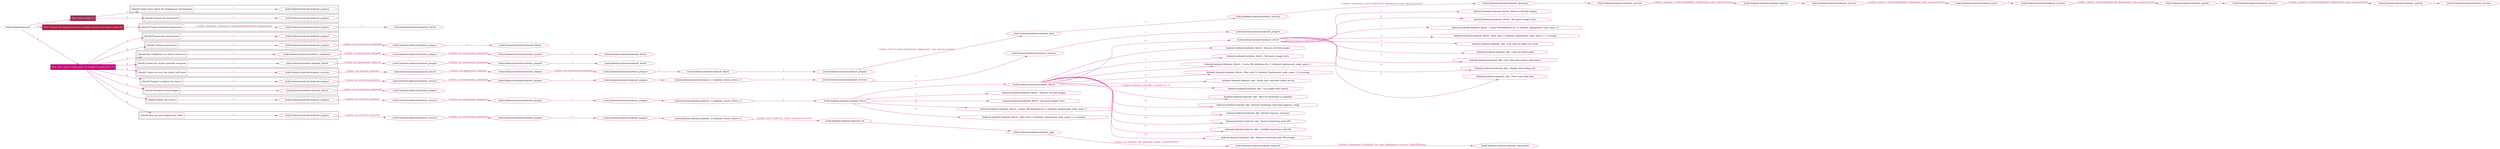 digraph {
	graph [concentrate=true ordering=in rankdir=LR ratio=fill]
	edge [esep=5 sep=10]
	"kubeinit/playbook.yml" [id=root_node style=dotted]
	play_8fe37962 [label="Play: Initial setup (1)" color="#983452" fontcolor="#ffffff" id=play_8fe37962 shape=box style=filled tooltip=localhost]
	"kubeinit/playbook.yml" -> play_8fe37962 [label="1 " color="#983452" fontcolor="#983452" id=edge_8889a187 labeltooltip="1 " tooltip="1 "]
	subgraph "kubeinit.kubeinit.kubeinit_prepare" {
		role_645d0e0a [label="[role] kubeinit.kubeinit.kubeinit_prepare" color="#983452" id=role_645d0e0a tooltip="kubeinit.kubeinit.kubeinit_prepare"]
	}
	subgraph "kubeinit.kubeinit.kubeinit_prepare" {
		role_b4c5c03f [label="[role] kubeinit.kubeinit.kubeinit_prepare" color="#983452" id=role_b4c5c03f tooltip="kubeinit.kubeinit.kubeinit_prepare"]
	}
	subgraph "Play: Initial setup (1)" {
		play_8fe37962 -> block_e9144514 [label=1 color="#983452" fontcolor="#983452" id=edge_ac24c28c labeltooltip=1 tooltip=1]
		subgraph cluster_block_e9144514 {
			block_e9144514 [label="[block] Gather facts about the deployment environment" color="#983452" id=block_e9144514 labeltooltip="Gather facts about the deployment environment" shape=box tooltip="Gather facts about the deployment environment"]
			block_e9144514 -> role_645d0e0a [label="1 " color="#983452" fontcolor="#983452" id=edge_495b3d41 labeltooltip="1 " tooltip="1 "]
		}
		play_8fe37962 -> block_c3261128 [label=2 color="#983452" fontcolor="#983452" id=edge_4a4759dc labeltooltip=2 tooltip=2]
		subgraph cluster_block_c3261128 {
			block_c3261128 [label="[block] Prepare the hypervisors" color="#983452" id=block_c3261128 labeltooltip="Prepare the hypervisors" shape=box tooltip="Prepare the hypervisors"]
			block_c3261128 -> role_b4c5c03f [label="1 " color="#983452" fontcolor="#983452" id=edge_b370db65 labeltooltip="1 " tooltip="1 "]
		}
	}
	play_c5da8ecf [label="Play: Prepare all hypervisor hosts to deploy service and cluster nodes (0)" color="#af1d3d" fontcolor="#ffffff" id=play_c5da8ecf shape=box style=filled tooltip="Play: Prepare all hypervisor hosts to deploy service and cluster nodes (0)"]
	"kubeinit/playbook.yml" -> play_c5da8ecf [label="2 " color="#af1d3d" fontcolor="#af1d3d" id=edge_e3bd2ed1 labeltooltip="2 " tooltip="2 "]
	subgraph "kubeinit.kubeinit.kubeinit_libvirt" {
		role_811bb60c [label="[role] kubeinit.kubeinit.kubeinit_libvirt" color="#af1d3d" id=role_811bb60c tooltip="kubeinit.kubeinit.kubeinit_libvirt"]
	}
	subgraph "kubeinit.kubeinit.kubeinit_prepare" {
		role_431ab6d4 [label="[role] kubeinit.kubeinit.kubeinit_prepare" color="#af1d3d" id=role_431ab6d4 tooltip="kubeinit.kubeinit.kubeinit_prepare"]
		role_431ab6d4 -> role_811bb60c [label="1 " color="#af1d3d" fontcolor="#af1d3d" id=edge_4904f575 labeltooltip="1 " tooltip="1 "]
	}
	subgraph "Play: Prepare all hypervisor hosts to deploy service and cluster nodes (0)" {
		play_c5da8ecf -> block_6dd3f9ba [label=1 color="#af1d3d" fontcolor="#af1d3d" id=edge_37a8ddc1 labeltooltip=1 tooltip=1]
		subgraph cluster_block_6dd3f9ba {
			block_6dd3f9ba [label="[block] Prepare individual hypervisors" color="#af1d3d" id=block_6dd3f9ba labeltooltip="Prepare individual hypervisors" shape=box tooltip="Prepare individual hypervisors"]
			block_6dd3f9ba -> role_431ab6d4 [label="1 [when: inventory_hostname in hostvars['kubeinit-facts'].hypervisors]" color="#af1d3d" fontcolor="#af1d3d" id=edge_92c00041 labeltooltip="1 [when: inventory_hostname in hostvars['kubeinit-facts'].hypervisors]" tooltip="1 [when: inventory_hostname in hostvars['kubeinit-facts'].hypervisors]"]
		}
	}
	play_8d6021d6 [label="Play: Run cluster deployment on prepared hypervisors (1)" color="#c60677" fontcolor="#ffffff" id=play_8d6021d6 shape=box style=filled tooltip=localhost]
	"kubeinit/playbook.yml" -> play_8d6021d6 [label="3 " color="#c60677" fontcolor="#c60677" id=edge_26539a28 labeltooltip="3 " tooltip="3 "]
	subgraph "kubeinit.kubeinit.kubeinit_prepare" {
		role_370dcdb7 [label="[role] kubeinit.kubeinit.kubeinit_prepare" color="#c60677" id=role_370dcdb7 tooltip="kubeinit.kubeinit.kubeinit_prepare"]
	}
	subgraph "kubeinit.kubeinit.kubeinit_libvirt" {
		role_8154302b [label="[role] kubeinit.kubeinit.kubeinit_libvirt" color="#c60677" id=role_8154302b tooltip="kubeinit.kubeinit.kubeinit_libvirt"]
	}
	subgraph "kubeinit.kubeinit.kubeinit_prepare" {
		role_ab02b5b7 [label="[role] kubeinit.kubeinit.kubeinit_prepare" color="#c60677" id=role_ab02b5b7 tooltip="kubeinit.kubeinit.kubeinit_prepare"]
		role_ab02b5b7 -> role_8154302b [label="1 " color="#c60677" fontcolor="#c60677" id=edge_a5450124 labeltooltip="1 " tooltip="1 "]
	}
	subgraph "kubeinit.kubeinit.kubeinit_prepare" {
		role_70a2a74d [label="[role] kubeinit.kubeinit.kubeinit_prepare" color="#c60677" id=role_70a2a74d tooltip="kubeinit.kubeinit.kubeinit_prepare"]
		role_70a2a74d -> role_ab02b5b7 [label="1 [when: not environment_prepared]" color="#c60677" fontcolor="#c60677" id=edge_000cd8b0 labeltooltip="1 [when: not environment_prepared]" tooltip="1 [when: not environment_prepared]"]
	}
	subgraph "kubeinit.kubeinit.kubeinit_libvirt" {
		role_33d7c5f3 [label="[role] kubeinit.kubeinit.kubeinit_libvirt" color="#c60677" id=role_33d7c5f3 tooltip="kubeinit.kubeinit.kubeinit_libvirt"]
	}
	subgraph "kubeinit.kubeinit.kubeinit_prepare" {
		role_e63dee13 [label="[role] kubeinit.kubeinit.kubeinit_prepare" color="#c60677" id=role_e63dee13 tooltip="kubeinit.kubeinit.kubeinit_prepare"]
		role_e63dee13 -> role_33d7c5f3 [label="1 " color="#c60677" fontcolor="#c60677" id=edge_0f13ef0c labeltooltip="1 " tooltip="1 "]
	}
	subgraph "kubeinit.kubeinit.kubeinit_prepare" {
		role_ef079ee2 [label="[role] kubeinit.kubeinit.kubeinit_prepare" color="#c60677" id=role_ef079ee2 tooltip="kubeinit.kubeinit.kubeinit_prepare"]
		role_ef079ee2 -> role_e63dee13 [label="1 [when: not environment_prepared]" color="#c60677" fontcolor="#c60677" id=edge_f6b87cd8 labeltooltip="1 [when: not environment_prepared]" tooltip="1 [when: not environment_prepared]"]
	}
	subgraph "kubeinit.kubeinit.kubeinit_validations" {
		role_3499cbbd [label="[role] kubeinit.kubeinit.kubeinit_validations" color="#c60677" id=role_3499cbbd tooltip="kubeinit.kubeinit.kubeinit_validations"]
		role_3499cbbd -> role_ef079ee2 [label="1 [when: not hypervisors_cleaned]" color="#c60677" fontcolor="#c60677" id=edge_7587f636 labeltooltip="1 [when: not hypervisors_cleaned]" tooltip="1 [when: not hypervisors_cleaned]"]
	}
	subgraph "kubeinit.kubeinit.kubeinit_libvirt" {
		role_fb29de00 [label="[role] kubeinit.kubeinit.kubeinit_libvirt" color="#c60677" id=role_fb29de00 tooltip="kubeinit.kubeinit.kubeinit_libvirt"]
	}
	subgraph "kubeinit.kubeinit.kubeinit_prepare" {
		role_263d7f14 [label="[role] kubeinit.kubeinit.kubeinit_prepare" color="#c60677" id=role_263d7f14 tooltip="kubeinit.kubeinit.kubeinit_prepare"]
		role_263d7f14 -> role_fb29de00 [label="1 " color="#c60677" fontcolor="#c60677" id=edge_93ad8b96 labeltooltip="1 " tooltip="1 "]
	}
	subgraph "kubeinit.kubeinit.kubeinit_prepare" {
		role_313e7086 [label="[role] kubeinit.kubeinit.kubeinit_prepare" color="#c60677" id=role_313e7086 tooltip="kubeinit.kubeinit.kubeinit_prepare"]
		role_313e7086 -> role_263d7f14 [label="1 [when: not environment_prepared]" color="#c60677" fontcolor="#c60677" id=edge_7e6e8570 labeltooltip="1 [when: not environment_prepared]" tooltip="1 [when: not environment_prepared]"]
	}
	subgraph "kubeinit.kubeinit.kubeinit_libvirt" {
		role_f1a11785 [label="[role] kubeinit.kubeinit.kubeinit_libvirt" color="#c60677" id=role_f1a11785 tooltip="kubeinit.kubeinit.kubeinit_libvirt"]
		role_f1a11785 -> role_313e7086 [label="1 [when: not hypervisors_cleaned]" color="#c60677" fontcolor="#c60677" id=edge_c1213614 labeltooltip="1 [when: not hypervisors_cleaned]" tooltip="1 [when: not hypervisors_cleaned]"]
	}
	subgraph "kubeinit.kubeinit.kubeinit_services" {
		role_bd44af3b [label="[role] kubeinit.kubeinit.kubeinit_services" color="#c60677" id=role_bd44af3b tooltip="kubeinit.kubeinit.kubeinit_services"]
	}
	subgraph "kubeinit.kubeinit.kubeinit_registry" {
		role_a848cd2c [label="[role] kubeinit.kubeinit.kubeinit_registry" color="#c60677" id=role_a848cd2c tooltip="kubeinit.kubeinit.kubeinit_registry"]
		role_a848cd2c -> role_bd44af3b [label="1 " color="#c60677" fontcolor="#c60677" id=edge_8efab00f labeltooltip="1 " tooltip="1 "]
	}
	subgraph "kubeinit.kubeinit.kubeinit_services" {
		role_b7a4ea7c [label="[role] kubeinit.kubeinit.kubeinit_services" color="#c60677" id=role_b7a4ea7c tooltip="kubeinit.kubeinit.kubeinit_services"]
		role_b7a4ea7c -> role_a848cd2c [label="1 [when: 'registry' in hostvars[kubeinit_deployment_node_name].services]" color="#c60677" fontcolor="#c60677" id=edge_7045ae54 labeltooltip="1 [when: 'registry' in hostvars[kubeinit_deployment_node_name].services]" tooltip="1 [when: 'registry' in hostvars[kubeinit_deployment_node_name].services]"]
	}
	subgraph "kubeinit.kubeinit.kubeinit_apache" {
		role_1cf47e1e [label="[role] kubeinit.kubeinit.kubeinit_apache" color="#c60677" id=role_1cf47e1e tooltip="kubeinit.kubeinit.kubeinit_apache"]
		role_1cf47e1e -> role_b7a4ea7c [label="1 " color="#c60677" fontcolor="#c60677" id=edge_6812c2dc labeltooltip="1 " tooltip="1 "]
	}
	subgraph "kubeinit.kubeinit.kubeinit_services" {
		role_f3c9ced0 [label="[role] kubeinit.kubeinit.kubeinit_services" color="#c60677" id=role_f3c9ced0 tooltip="kubeinit.kubeinit.kubeinit_services"]
		role_f3c9ced0 -> role_1cf47e1e [label="1 [when: 'apache' in hostvars[kubeinit_deployment_node_name].services]" color="#c60677" fontcolor="#c60677" id=edge_d65b848b labeltooltip="1 [when: 'apache' in hostvars[kubeinit_deployment_node_name].services]" tooltip="1 [when: 'apache' in hostvars[kubeinit_deployment_node_name].services]"]
	}
	subgraph "kubeinit.kubeinit.kubeinit_nexus" {
		role_6ba825ae [label="[role] kubeinit.kubeinit.kubeinit_nexus" color="#c60677" id=role_6ba825ae tooltip="kubeinit.kubeinit.kubeinit_nexus"]
		role_6ba825ae -> role_f3c9ced0 [label="1 " color="#c60677" fontcolor="#c60677" id=edge_33f8cda1 labeltooltip="1 " tooltip="1 "]
	}
	subgraph "kubeinit.kubeinit.kubeinit_services" {
		role_a2ce0ef4 [label="[role] kubeinit.kubeinit.kubeinit_services" color="#c60677" id=role_a2ce0ef4 tooltip="kubeinit.kubeinit.kubeinit_services"]
		role_a2ce0ef4 -> role_6ba825ae [label="1 [when: 'nexus' in hostvars[kubeinit_deployment_node_name].services]" color="#c60677" fontcolor="#c60677" id=edge_89fd428f labeltooltip="1 [when: 'nexus' in hostvars[kubeinit_deployment_node_name].services]" tooltip="1 [when: 'nexus' in hostvars[kubeinit_deployment_node_name].services]"]
	}
	subgraph "kubeinit.kubeinit.kubeinit_haproxy" {
		role_90771093 [label="[role] kubeinit.kubeinit.kubeinit_haproxy" color="#c60677" id=role_90771093 tooltip="kubeinit.kubeinit.kubeinit_haproxy"]
		role_90771093 -> role_a2ce0ef4 [label="1 " color="#c60677" fontcolor="#c60677" id=edge_a6d262c2 labeltooltip="1 " tooltip="1 "]
	}
	subgraph "kubeinit.kubeinit.kubeinit_services" {
		role_663bec1f [label="[role] kubeinit.kubeinit.kubeinit_services" color="#c60677" id=role_663bec1f tooltip="kubeinit.kubeinit.kubeinit_services"]
		role_663bec1f -> role_90771093 [label="1 [when: 'haproxy' in hostvars[kubeinit_deployment_node_name].services]" color="#c60677" fontcolor="#c60677" id=edge_96a85257 labeltooltip="1 [when: 'haproxy' in hostvars[kubeinit_deployment_node_name].services]" tooltip="1 [when: 'haproxy' in hostvars[kubeinit_deployment_node_name].services]"]
	}
	subgraph "kubeinit.kubeinit.kubeinit_dnsmasq" {
		role_c8804910 [label="[role] kubeinit.kubeinit.kubeinit_dnsmasq" color="#c60677" id=role_c8804910 tooltip="kubeinit.kubeinit.kubeinit_dnsmasq"]
		role_c8804910 -> role_663bec1f [label="1 " color="#c60677" fontcolor="#c60677" id=edge_316db3e3 labeltooltip="1 " tooltip="1 "]
	}
	subgraph "kubeinit.kubeinit.kubeinit_services" {
		role_21acd49a [label="[role] kubeinit.kubeinit.kubeinit_services" color="#c60677" id=role_21acd49a tooltip="kubeinit.kubeinit.kubeinit_services"]
		role_21acd49a -> role_c8804910 [label="1 [when: 'dnsmasq' in hostvars[kubeinit_deployment_node_name].services]" color="#c60677" fontcolor="#c60677" id=edge_85c49558 labeltooltip="1 [when: 'dnsmasq' in hostvars[kubeinit_deployment_node_name].services]" tooltip="1 [when: 'dnsmasq' in hostvars[kubeinit_deployment_node_name].services]"]
	}
	subgraph "kubeinit.kubeinit.kubeinit_bind" {
		role_272b75e9 [label="[role] kubeinit.kubeinit.kubeinit_bind" color="#c60677" id=role_272b75e9 tooltip="kubeinit.kubeinit.kubeinit_bind"]
		role_272b75e9 -> role_21acd49a [label="1 " color="#c60677" fontcolor="#c60677" id=edge_d6442aff labeltooltip="1 " tooltip="1 "]
	}
	subgraph "kubeinit.kubeinit.kubeinit_prepare" {
		role_49370e4d [label="[role] kubeinit.kubeinit.kubeinit_prepare" color="#c60677" id=role_49370e4d tooltip="kubeinit.kubeinit.kubeinit_prepare"]
		role_49370e4d -> role_272b75e9 [label="1 [when: 'bind' in hostvars[kubeinit_deployment_node_name].services]" color="#c60677" fontcolor="#c60677" id=edge_0e81d7af labeltooltip="1 [when: 'bind' in hostvars[kubeinit_deployment_node_name].services]" tooltip="1 [when: 'bind' in hostvars[kubeinit_deployment_node_name].services]"]
	}
	subgraph "kubeinit.kubeinit.kubeinit_libvirt" {
		role_35cc6731 [label="[role] kubeinit.kubeinit.kubeinit_libvirt" color="#c60677" id=role_35cc6731 tooltip="kubeinit.kubeinit.kubeinit_libvirt"]
		role_35cc6731 -> role_49370e4d [label="1 " color="#c60677" fontcolor="#c60677" id=edge_cea6aef0 labeltooltip="1 " tooltip="1 "]
	}
	subgraph "kubeinit.kubeinit.kubeinit_prepare" {
		role_ed25a881 [label="[role] kubeinit.kubeinit.kubeinit_prepare" color="#c60677" id=role_ed25a881 tooltip="kubeinit.kubeinit.kubeinit_prepare"]
		role_ed25a881 -> role_35cc6731 [label="1 " color="#c60677" fontcolor="#c60677" id=edge_0fdabbb9 labeltooltip="1 " tooltip="1 "]
	}
	subgraph "kubeinit.kubeinit.kubeinit_prepare" {
		role_a2bd3b16 [label="[role] kubeinit.kubeinit.kubeinit_prepare" color="#c60677" id=role_a2bd3b16 tooltip="kubeinit.kubeinit.kubeinit_prepare"]
		role_a2bd3b16 -> role_ed25a881 [label="1 [when: not environment_prepared]" color="#c60677" fontcolor="#c60677" id=edge_24655122 labeltooltip="1 [when: not environment_prepared]" tooltip="1 [when: not environment_prepared]"]
	}
	subgraph "kubeinit.kubeinit.kubeinit_libvirt" {
		role_b45b827a [label="[role] kubeinit.kubeinit.kubeinit_libvirt" color="#c60677" id=role_b45b827a tooltip="kubeinit.kubeinit.kubeinit_libvirt"]
		role_b45b827a -> role_a2bd3b16 [label="1 [when: not hypervisors_cleaned]" color="#c60677" fontcolor="#c60677" id=edge_ba13c582 labeltooltip="1 [when: not hypervisors_cleaned]" tooltip="1 [when: not hypervisors_cleaned]"]
	}
	subgraph "kubeinit.kubeinit.kubeinit_services" {
		role_a645f738 [label="[role] kubeinit.kubeinit.kubeinit_services" color="#c60677" id=role_a645f738 tooltip="kubeinit.kubeinit.kubeinit_services"]
		role_a645f738 -> role_b45b827a [label="1 [when: not network_created]" color="#c60677" fontcolor="#c60677" id=edge_db1c0284 labeltooltip="1 [when: not network_created]" tooltip="1 [when: not network_created]"]
	}
	subgraph "kubeinit.kubeinit.kubeinit_prepare" {
		role_8cd9454b [label="[role] kubeinit.kubeinit.kubeinit_prepare" color="#c60677" id=role_8cd9454b tooltip="kubeinit.kubeinit.kubeinit_prepare"]
	}
	subgraph "kubeinit.kubeinit.kubeinit_services" {
		role_a0b1f7f1 [label="[role] kubeinit.kubeinit.kubeinit_services" color="#c60677" id=role_a0b1f7f1 tooltip="kubeinit.kubeinit.kubeinit_services"]
		role_a0b1f7f1 -> role_8cd9454b [label="1 " color="#c60677" fontcolor="#c60677" id=edge_a4adea38 labeltooltip="1 " tooltip="1 "]
	}
	subgraph "kubeinit.kubeinit.kubeinit_services" {
		role_21e79b77 [label="[role] kubeinit.kubeinit.kubeinit_services" color="#c60677" id=role_21e79b77 tooltip="kubeinit.kubeinit.kubeinit_services"]
		role_21e79b77 -> role_a0b1f7f1 [label="1 " color="#c60677" fontcolor="#c60677" id=edge_56a11812 labeltooltip="1 " tooltip="1 "]
	}
	subgraph "kubeinit.kubeinit.kubeinit_{{ kubeinit_cluster_distro }}" {
		role_c06ece62 [label="[role] kubeinit.kubeinit.kubeinit_{{ kubeinit_cluster_distro }}" color="#c60677" id=role_c06ece62 tooltip="kubeinit.kubeinit.kubeinit_{{ kubeinit_cluster_distro }}"]
		role_c06ece62 -> role_21e79b77 [label="1 " color="#c60677" fontcolor="#c60677" id=edge_32983f8b labeltooltip="1 " tooltip="1 "]
	}
	subgraph "kubeinit.kubeinit.kubeinit_prepare" {
		role_adc874a5 [label="[role] kubeinit.kubeinit.kubeinit_prepare" color="#c60677" id=role_adc874a5 tooltip="kubeinit.kubeinit.kubeinit_prepare"]
		role_adc874a5 -> role_c06ece62 [label="1 " color="#c60677" fontcolor="#c60677" id=edge_e8eae256 labeltooltip="1 " tooltip="1 "]
	}
	subgraph "kubeinit.kubeinit.kubeinit_prepare" {
		role_7b766186 [label="[role] kubeinit.kubeinit.kubeinit_prepare" color="#c60677" id=role_7b766186 tooltip="kubeinit.kubeinit.kubeinit_prepare"]
		role_7b766186 -> role_adc874a5 [label="1 " color="#c60677" fontcolor="#c60677" id=edge_70057dc5 labeltooltip="1 " tooltip="1 "]
	}
	subgraph "kubeinit.kubeinit.kubeinit_services" {
		role_52bc7a0d [label="[role] kubeinit.kubeinit.kubeinit_services" color="#c60677" id=role_52bc7a0d tooltip="kubeinit.kubeinit.kubeinit_services"]
		role_52bc7a0d -> role_7b766186 [label="1 [when: not environment_prepared]" color="#c60677" fontcolor="#c60677" id=edge_ab96aa0c labeltooltip="1 [when: not environment_prepared]" tooltip="1 [when: not environment_prepared]"]
	}
	subgraph "kubeinit.kubeinit.kubeinit_prepare" {
		role_2bf7ea98 [label="[role] kubeinit.kubeinit.kubeinit_prepare" color="#c60677" id=role_2bf7ea98 tooltip="kubeinit.kubeinit.kubeinit_prepare"]
		role_2bf7ea98 -> role_52bc7a0d [label="1 [when: not services_prepared]" color="#c60677" fontcolor="#c60677" id=edge_84455d99 labeltooltip="1 [when: not services_prepared]" tooltip="1 [when: not services_prepared]"]
	}
	subgraph "kubeinit.kubeinit.kubeinit_prepare" {
		role_90b78473 [label="[role] kubeinit.kubeinit.kubeinit_prepare" color="#c60677" id=role_90b78473 tooltip="kubeinit.kubeinit.kubeinit_prepare"]
	}
	subgraph "kubeinit.kubeinit.kubeinit_libvirt" {
		role_65dad638 [label="[role] kubeinit.kubeinit.kubeinit_libvirt" color="#c60677" id=role_65dad638 tooltip="kubeinit.kubeinit.kubeinit_libvirt"]
		role_65dad638 -> role_90b78473 [label="1 [when: not environment_prepared]" color="#c60677" fontcolor="#c60677" id=edge_9921c176 labeltooltip="1 [when: not environment_prepared]" tooltip="1 [when: not environment_prepared]"]
	}
	subgraph "kubeinit.kubeinit.kubeinit_libvirt" {
		role_a518cb5b [label="[role] kubeinit.kubeinit.kubeinit_libvirt" color="#c60677" id=role_a518cb5b tooltip="kubeinit.kubeinit.kubeinit_libvirt"]
		task_b2a2b547 [label="kubeinit.kubeinit.kubeinit_libvirt : Remove old disk images" color="#c60677" id=task_b2a2b547 shape=octagon tooltip="kubeinit.kubeinit.kubeinit_libvirt : Remove old disk images"]
		role_a518cb5b -> task_b2a2b547 [label="1 " color="#c60677" fontcolor="#c60677" id=edge_246cffc2 labeltooltip="1 " tooltip="1 "]
		task_31b586e6 [label="kubeinit.kubeinit.kubeinit_libvirt : Set guest images facts" color="#c60677" id=task_31b586e6 shape=octagon tooltip="kubeinit.kubeinit.kubeinit_libvirt : Set guest images facts"]
		role_a518cb5b -> task_31b586e6 [label="2 " color="#c60677" fontcolor="#c60677" id=edge_08b65522 labeltooltip="2 " tooltip="2 "]
		task_578f6327 [label="kubeinit.kubeinit.kubeinit_libvirt : Create VM definition for {{ kubeinit_deployment_node_name }}" color="#c60677" id=task_578f6327 shape=octagon tooltip="kubeinit.kubeinit.kubeinit_libvirt : Create VM definition for {{ kubeinit_deployment_node_name }}"]
		role_a518cb5b -> task_578f6327 [label="3 " color="#c60677" fontcolor="#c60677" id=edge_3cadcb31 labeltooltip="3 " tooltip="3 "]
		task_1b83780a [label="kubeinit.kubeinit.kubeinit_libvirt : Wait until {{ kubeinit_deployment_node_name }} is running" color="#c60677" id=task_1b83780a shape=octagon tooltip="kubeinit.kubeinit.kubeinit_libvirt : Wait until {{ kubeinit_deployment_node_name }} is running"]
		role_a518cb5b -> task_1b83780a [label="4 " color="#c60677" fontcolor="#c60677" id=edge_d8f4f37e labeltooltip="4 " tooltip="4 "]
		task_2088ad95 [label="kubeinit.kubeinit.kubeinit_okd : wait until all nodes are ready" color="#c60677" id=task_2088ad95 shape=octagon tooltip="kubeinit.kubeinit.kubeinit_okd : wait until all nodes are ready"]
		role_a518cb5b -> task_2088ad95 [label="5 " color="#c60677" fontcolor="#c60677" id=edge_7a23a5eb labeltooltip="5 " tooltip="5 "]
		task_798f6a85 [label="kubeinit.kubeinit.kubeinit_okd : Copy the kubeconfig" color="#c60677" id=task_798f6a85 shape=octagon tooltip="kubeinit.kubeinit.kubeinit_okd : Copy the kubeconfig"]
		role_a518cb5b -> task_798f6a85 [label="6 " color="#c60677" fontcolor="#c60677" id=edge_6ee17f54 labeltooltip="6 " tooltip="6 "]
		task_1cc085b7 [label="kubeinit.kubeinit.kubeinit_okd : Get some final cluster information" color="#c60677" id=task_1cc085b7 shape=octagon tooltip="kubeinit.kubeinit.kubeinit_okd : Get some final cluster information"]
		role_a518cb5b -> task_1cc085b7 [label="7 " color="#c60677" fontcolor="#c60677" id=edge_b4a23979 labeltooltip="7 " tooltip="7 "]
		task_b61dcd6a [label="kubeinit.kubeinit.kubeinit_okd : Display final debug info" color="#c60677" id=task_b61dcd6a shape=octagon tooltip="kubeinit.kubeinit.kubeinit_okd : Display final debug info"]
		role_a518cb5b -> task_b61dcd6a [label="8 " color="#c60677" fontcolor="#c60677" id=edge_4f5237b8 labeltooltip="8 " tooltip="8 "]
		task_554bac80 [label="kubeinit.kubeinit.kubeinit_okd : Print some final data" color="#c60677" id=task_554bac80 shape=octagon tooltip="kubeinit.kubeinit.kubeinit_okd : Print some final data"]
		role_a518cb5b -> task_554bac80 [label="9 " color="#c60677" fontcolor="#c60677" id=edge_6e0a3b50 labeltooltip="9 " tooltip="9 "]
	}
	subgraph "kubeinit.kubeinit.kubeinit_libvirt" {
		role_780c8b72 [label="[role] kubeinit.kubeinit.kubeinit_libvirt" color="#c60677" id=role_780c8b72 tooltip="kubeinit.kubeinit.kubeinit_libvirt"]
		task_3ecdf839 [label="kubeinit.kubeinit.kubeinit_libvirt : Remove old disk images" color="#c60677" id=task_3ecdf839 shape=octagon tooltip="kubeinit.kubeinit.kubeinit_libvirt : Remove old disk images"]
		role_780c8b72 -> task_3ecdf839 [label="1 " color="#c60677" fontcolor="#c60677" id=edge_53bae2bd labeltooltip="1 " tooltip="1 "]
		task_8a66331a [label="kubeinit.kubeinit.kubeinit_libvirt : Set guest images facts" color="#c60677" id=task_8a66331a shape=octagon tooltip="kubeinit.kubeinit.kubeinit_libvirt : Set guest images facts"]
		role_780c8b72 -> task_8a66331a [label="2 " color="#c60677" fontcolor="#c60677" id=edge_80bb5170 labeltooltip="2 " tooltip="2 "]
		task_8b58d58d [label="kubeinit.kubeinit.kubeinit_libvirt : Create VM definition for {{ kubeinit_deployment_node_name }}" color="#c60677" id=task_8b58d58d shape=octagon tooltip="kubeinit.kubeinit.kubeinit_libvirt : Create VM definition for {{ kubeinit_deployment_node_name }}"]
		role_780c8b72 -> task_8b58d58d [label="3 " color="#c60677" fontcolor="#c60677" id=edge_6cdd1ae6 labeltooltip="3 " tooltip="3 "]
		task_01486b53 [label="kubeinit.kubeinit.kubeinit_libvirt : Wait until {{ kubeinit_deployment_node_name }} is running" color="#c60677" id=task_01486b53 shape=octagon tooltip="kubeinit.kubeinit.kubeinit_libvirt : Wait until {{ kubeinit_deployment_node_name }} is running"]
		role_780c8b72 -> task_01486b53 [label="4 " color="#c60677" fontcolor="#c60677" id=edge_28d0b725 labeltooltip="4 " tooltip="4 "]
		task_141af302 [label="kubeinit.kubeinit.kubeinit_okd : Verify that controller nodes are ok" color="#c60677" id=task_141af302 shape=octagon tooltip="kubeinit.kubeinit.kubeinit_okd : Verify that controller nodes are ok"]
		role_780c8b72 -> task_141af302 [label="5 " color="#c60677" fontcolor="#c60677" id=edge_2533f879 labeltooltip="5 " tooltip="5 "]
		task_d9eecd1e [label="kubeinit.kubeinit.kubeinit_okd : Use single node cluster" color="#c60677" id=task_d9eecd1e shape=octagon tooltip="kubeinit.kubeinit.kubeinit_okd : Use single node cluster"]
		role_780c8b72 -> task_d9eecd1e [label="6 [when: kubeinit_controller_count|int == 1]" color="#c60677" fontcolor="#c60677" id=edge_ab30abcd labeltooltip="6 [when: kubeinit_controller_count|int == 1]" tooltip="6 [when: kubeinit_controller_count|int == 1]"]
		task_1e4f6ebe [label="kubeinit.kubeinit.kubeinit_okd : Wait for bootstrap to complete" color="#c60677" id=task_1e4f6ebe shape=octagon tooltip="kubeinit.kubeinit.kubeinit_okd : Wait for bootstrap to complete"]
		role_780c8b72 -> task_1e4f6ebe [label="7 " color="#c60677" fontcolor="#c60677" id=edge_172a7f35 labeltooltip="7 " tooltip="7 "]
		task_e87dc2ca [label="kubeinit.kubeinit.kubeinit_okd : Remove bootstrap node from haproxy config" color="#c60677" id=task_e87dc2ca shape=octagon tooltip="kubeinit.kubeinit.kubeinit_okd : Remove bootstrap node from haproxy config"]
		role_780c8b72 -> task_e87dc2ca [label="8 " color="#c60677" fontcolor="#c60677" id=edge_8d41af56 labeltooltip="8 " tooltip="8 "]
		task_0571b248 [label="kubeinit.kubeinit.kubeinit_okd : Restart haproxy container" color="#c60677" id=task_0571b248 shape=octagon tooltip="kubeinit.kubeinit.kubeinit_okd : Restart haproxy container"]
		role_780c8b72 -> task_0571b248 [label="9 " color="#c60677" fontcolor="#c60677" id=edge_fce507ca labeltooltip="9 " tooltip="9 "]
		task_5e113425 [label="kubeinit.kubeinit.kubeinit_okd : Destroy bootstrap node VM" color="#c60677" id=task_5e113425 shape=octagon tooltip="kubeinit.kubeinit.kubeinit_okd : Destroy bootstrap node VM"]
		role_780c8b72 -> task_5e113425 [label="10 " color="#c60677" fontcolor="#c60677" id=edge_f8982968 labeltooltip="10 " tooltip="10 "]
		task_e7b80805 [label="kubeinit.kubeinit.kubeinit_okd : Undefine bootstrap node VM" color="#c60677" id=task_e7b80805 shape=octagon tooltip="kubeinit.kubeinit.kubeinit_okd : Undefine bootstrap node VM"]
		role_780c8b72 -> task_e7b80805 [label="11 " color="#c60677" fontcolor="#c60677" id=edge_16b80fe9 labeltooltip="11 " tooltip="11 "]
		task_c3db35c4 [label="kubeinit.kubeinit.kubeinit_okd : Remove bootstrap node VM storage" color="#c60677" id=task_c3db35c4 shape=octagon tooltip="kubeinit.kubeinit.kubeinit_okd : Remove bootstrap node VM storage"]
		role_780c8b72 -> task_c3db35c4 [label="12 " color="#c60677" fontcolor="#c60677" id=edge_147c1811 labeltooltip="12 " tooltip="12 "]
		role_780c8b72 -> role_a518cb5b [label="13 " color="#c60677" fontcolor="#c60677" id=edge_ba7d32d4 labeltooltip="13 " tooltip="13 "]
	}
	subgraph "kubeinit.kubeinit.kubeinit_libvirt" {
		role_373b0a67 [label="[role] kubeinit.kubeinit.kubeinit_libvirt" color="#c60677" id=role_373b0a67 tooltip="kubeinit.kubeinit.kubeinit_libvirt"]
		task_9f722b09 [label="kubeinit.kubeinit.kubeinit_libvirt : Remove old disk images" color="#c60677" id=task_9f722b09 shape=octagon tooltip="kubeinit.kubeinit.kubeinit_libvirt : Remove old disk images"]
		role_373b0a67 -> task_9f722b09 [label="1 " color="#c60677" fontcolor="#c60677" id=edge_3b0a83cf labeltooltip="1 " tooltip="1 "]
		task_4e2672d2 [label="kubeinit.kubeinit.kubeinit_libvirt : Set guest images facts" color="#c60677" id=task_4e2672d2 shape=octagon tooltip="kubeinit.kubeinit.kubeinit_libvirt : Set guest images facts"]
		role_373b0a67 -> task_4e2672d2 [label="2 " color="#c60677" fontcolor="#c60677" id=edge_ec181c73 labeltooltip="2 " tooltip="2 "]
		task_ed4f913b [label="kubeinit.kubeinit.kubeinit_libvirt : Create VM definition for {{ kubeinit_deployment_node_name }}" color="#c60677" id=task_ed4f913b shape=octagon tooltip="kubeinit.kubeinit.kubeinit_libvirt : Create VM definition for {{ kubeinit_deployment_node_name }}"]
		role_373b0a67 -> task_ed4f913b [label="3 " color="#c60677" fontcolor="#c60677" id=edge_89e92d11 labeltooltip="3 " tooltip="3 "]
		task_c5dc87e1 [label="kubeinit.kubeinit.kubeinit_libvirt : Wait until {{ kubeinit_deployment_node_name }} is running" color="#c60677" id=task_c5dc87e1 shape=octagon tooltip="kubeinit.kubeinit.kubeinit_libvirt : Wait until {{ kubeinit_deployment_node_name }} is running"]
		role_373b0a67 -> task_c5dc87e1 [label="4 " color="#c60677" fontcolor="#c60677" id=edge_61c12750 labeltooltip="4 " tooltip="4 "]
		role_373b0a67 -> role_780c8b72 [label="5 " color="#c60677" fontcolor="#c60677" id=edge_6c207115 labeltooltip="5 " tooltip="5 "]
	}
	subgraph "kubeinit.kubeinit.kubeinit_{{ kubeinit_cluster_distro }}" {
		role_7fbd21da [label="[role] kubeinit.kubeinit.kubeinit_{{ kubeinit_cluster_distro }}" color="#c60677" id=role_7fbd21da tooltip="kubeinit.kubeinit.kubeinit_{{ kubeinit_cluster_distro }}"]
		role_7fbd21da -> role_373b0a67 [label="1 " color="#c60677" fontcolor="#c60677" id=edge_3d65d318 labeltooltip="1 " tooltip="1 "]
	}
	subgraph "kubeinit.kubeinit.kubeinit_prepare" {
		role_a6dd6ed8 [label="[role] kubeinit.kubeinit.kubeinit_prepare" color="#c60677" id=role_a6dd6ed8 tooltip="kubeinit.kubeinit.kubeinit_prepare"]
		role_a6dd6ed8 -> role_7fbd21da [label="1 " color="#c60677" fontcolor="#c60677" id=edge_b7b9eb86 labeltooltip="1 " tooltip="1 "]
	}
	subgraph "kubeinit.kubeinit.kubeinit_prepare" {
		role_dc57787b [label="[role] kubeinit.kubeinit.kubeinit_prepare" color="#c60677" id=role_dc57787b tooltip="kubeinit.kubeinit.kubeinit_prepare"]
		role_dc57787b -> role_a6dd6ed8 [label="1 " color="#c60677" fontcolor="#c60677" id=edge_9a8001b5 labeltooltip="1 " tooltip="1 "]
	}
	subgraph "kubeinit.kubeinit.kubeinit_services" {
		role_6a7e1f1c [label="[role] kubeinit.kubeinit.kubeinit_services" color="#c60677" id=role_6a7e1f1c tooltip="kubeinit.kubeinit.kubeinit_services"]
		role_6a7e1f1c -> role_dc57787b [label="1 [when: not environment_prepared]" color="#c60677" fontcolor="#c60677" id=edge_4b64d698 labeltooltip="1 [when: not environment_prepared]" tooltip="1 [when: not environment_prepared]"]
	}
	subgraph "kubeinit.kubeinit.kubeinit_prepare" {
		role_c676ca3f [label="[role] kubeinit.kubeinit.kubeinit_prepare" color="#c60677" id=role_c676ca3f tooltip="kubeinit.kubeinit.kubeinit_prepare"]
		role_c676ca3f -> role_6a7e1f1c [label="1 [when: not services_prepared]" color="#c60677" fontcolor="#c60677" id=edge_bce0a3b0 labeltooltip="1 [when: not services_prepared]" tooltip="1 [when: not services_prepared]"]
	}
	subgraph "kubeinit.kubeinit.kubeinit_submariner" {
		role_0af08691 [label="[role] kubeinit.kubeinit.kubeinit_submariner" color="#c60677" id=role_0af08691 tooltip="kubeinit.kubeinit.kubeinit_submariner"]
	}
	subgraph "kubeinit.kubeinit.kubeinit_kubevirt" {
		role_8fa38cec [label="[role] kubeinit.kubeinit.kubeinit_kubevirt" color="#c60677" id=role_8fa38cec tooltip="kubeinit.kubeinit.kubeinit_kubevirt"]
		role_8fa38cec -> role_0af08691 [label="1 [when: 'submariner' in kubeinit_fact_post_deployment_services | default(False)]" color="#c60677" fontcolor="#c60677" id=edge_2b9627c5 labeltooltip="1 [when: 'submariner' in kubeinit_fact_post_deployment_services | default(False)]" tooltip="1 [when: 'submariner' in kubeinit_fact_post_deployment_services | default(False)]"]
	}
	subgraph "kubeinit.kubeinit.kubeinit_apps" {
		role_5a69d8a0 [label="[role] kubeinit.kubeinit.kubeinit_apps" color="#c60677" id=role_5a69d8a0 tooltip="kubeinit.kubeinit.kubeinit_apps"]
		role_5a69d8a0 -> role_8fa38cec [label="1 [when: not kubeinit_okd_openshift_deploy | default(False)]" color="#c60677" fontcolor="#c60677" id=edge_b967e273 labeltooltip="1 [when: not kubeinit_okd_openshift_deploy | default(False)]" tooltip="1 [when: not kubeinit_okd_openshift_deploy | default(False)]"]
	}
	subgraph "kubeinit.kubeinit.kubeinit_nfs" {
		role_d7f90cf8 [label="[role] kubeinit.kubeinit.kubeinit_nfs" color="#c60677" id=role_d7f90cf8 tooltip="kubeinit.kubeinit.kubeinit_nfs"]
		role_d7f90cf8 -> role_5a69d8a0 [label="1 " color="#c60677" fontcolor="#c60677" id=edge_1eb65961 labeltooltip="1 " tooltip="1 "]
	}
	subgraph "kubeinit.kubeinit.kubeinit_{{ kubeinit_cluster_distro }}" {
		role_11f65d12 [label="[role] kubeinit.kubeinit.kubeinit_{{ kubeinit_cluster_distro }}" color="#c60677" id=role_11f65d12 tooltip="kubeinit.kubeinit.kubeinit_{{ kubeinit_cluster_distro }}"]
		role_11f65d12 -> role_d7f90cf8 [label="1 [when: 'nfs' in kubeinit_cluster_hostvars.services]" color="#c60677" fontcolor="#c60677" id=edge_778f2ff9 labeltooltip="1 [when: 'nfs' in kubeinit_cluster_hostvars.services]" tooltip="1 [when: 'nfs' in kubeinit_cluster_hostvars.services]"]
	}
	subgraph "kubeinit.kubeinit.kubeinit_prepare" {
		role_28be10e6 [label="[role] kubeinit.kubeinit.kubeinit_prepare" color="#c60677" id=role_28be10e6 tooltip="kubeinit.kubeinit.kubeinit_prepare"]
		role_28be10e6 -> role_11f65d12 [label="1 " color="#c60677" fontcolor="#c60677" id=edge_9d2fb917 labeltooltip="1 " tooltip="1 "]
	}
	subgraph "kubeinit.kubeinit.kubeinit_prepare" {
		role_33bb096b [label="[role] kubeinit.kubeinit.kubeinit_prepare" color="#c60677" id=role_33bb096b tooltip="kubeinit.kubeinit.kubeinit_prepare"]
		role_33bb096b -> role_28be10e6 [label="1 " color="#c60677" fontcolor="#c60677" id=edge_39101bf7 labeltooltip="1 " tooltip="1 "]
	}
	subgraph "kubeinit.kubeinit.kubeinit_services" {
		role_f8f7b9f8 [label="[role] kubeinit.kubeinit.kubeinit_services" color="#c60677" id=role_f8f7b9f8 tooltip="kubeinit.kubeinit.kubeinit_services"]
		role_f8f7b9f8 -> role_33bb096b [label="1 [when: not environment_prepared]" color="#c60677" fontcolor="#c60677" id=edge_8c10f324 labeltooltip="1 [when: not environment_prepared]" tooltip="1 [when: not environment_prepared]"]
	}
	subgraph "kubeinit.kubeinit.kubeinit_prepare" {
		role_9503566c [label="[role] kubeinit.kubeinit.kubeinit_prepare" color="#c60677" id=role_9503566c tooltip="kubeinit.kubeinit.kubeinit_prepare"]
		role_9503566c -> role_f8f7b9f8 [label="1 [when: not services_prepared]" color="#c60677" fontcolor="#c60677" id=edge_15a9425c labeltooltip="1 [when: not services_prepared]" tooltip="1 [when: not services_prepared]"]
	}
	subgraph "Play: Run cluster deployment on prepared hypervisors (1)" {
		play_8d6021d6 -> block_8a9abfc9 [label=1 color="#c60677" fontcolor="#c60677" id=edge_f812f0c4 labeltooltip=1 tooltip=1]
		subgraph cluster_block_8a9abfc9 {
			block_8a9abfc9 [label="[block] Prepare the environment" color="#c60677" id=block_8a9abfc9 labeltooltip="Prepare the environment" shape=box tooltip="Prepare the environment"]
			block_8a9abfc9 -> role_370dcdb7 [label="1 " color="#c60677" fontcolor="#c60677" id=edge_4480875f labeltooltip="1 " tooltip="1 "]
		}
		play_8d6021d6 -> block_6a360a31 [label=2 color="#c60677" fontcolor="#c60677" id=edge_b56b4371 labeltooltip=2 tooltip=2]
		subgraph cluster_block_6a360a31 {
			block_6a360a31 [label="[block] Cleanup hypervisors" color="#c60677" id=block_6a360a31 labeltooltip="Cleanup hypervisors" shape=box tooltip="Cleanup hypervisors"]
			block_6a360a31 -> role_70a2a74d [label="1 " color="#c60677" fontcolor="#c60677" id=edge_0dbda0a5 labeltooltip="1 " tooltip="1 "]
		}
		play_8d6021d6 -> block_45956b5d [label=3 color="#c60677" fontcolor="#c60677" id=edge_bfb4ec0c labeltooltip=3 tooltip=3]
		subgraph cluster_block_45956b5d {
			block_45956b5d [label="[block] Run validations on cluster resources" color="#c60677" id=block_45956b5d labeltooltip="Run validations on cluster resources" shape=box tooltip="Run validations on cluster resources"]
			block_45956b5d -> role_3499cbbd [label="1 " color="#c60677" fontcolor="#c60677" id=edge_3e75c383 labeltooltip="1 " tooltip="1 "]
		}
		play_8d6021d6 -> block_208c9206 [label=4 color="#c60677" fontcolor="#c60677" id=edge_a5caae3d labeltooltip=4 tooltip=4]
		subgraph cluster_block_208c9206 {
			block_208c9206 [label="[block] Create the cluster network resources" color="#c60677" id=block_208c9206 labeltooltip="Create the cluster network resources" shape=box tooltip="Create the cluster network resources"]
			block_208c9206 -> role_f1a11785 [label="1 " color="#c60677" fontcolor="#c60677" id=edge_d2071dad labeltooltip="1 " tooltip="1 "]
		}
		play_8d6021d6 -> block_15f88014 [label=5 color="#c60677" fontcolor="#c60677" id=edge_b4179d47 labeltooltip=5 tooltip=5]
		subgraph cluster_block_15f88014 {
			block_15f88014 [label="[block] Create services the cluster will need" color="#c60677" id=block_15f88014 labeltooltip="Create services the cluster will need" shape=box tooltip="Create services the cluster will need"]
			block_15f88014 -> role_a645f738 [label="1 " color="#c60677" fontcolor="#c60677" id=edge_341a3388 labeltooltip="1 " tooltip="1 "]
		}
		play_8d6021d6 -> block_50b79c2d [label=6 color="#c60677" fontcolor="#c60677" id=edge_f8763bc1 labeltooltip=6 tooltip=6]
		subgraph cluster_block_50b79c2d {
			block_50b79c2d [label="[block] Prepare to deploy the cluster" color="#c60677" id=block_50b79c2d labeltooltip="Prepare to deploy the cluster" shape=box tooltip="Prepare to deploy the cluster"]
			block_50b79c2d -> role_2bf7ea98 [label="1 " color="#c60677" fontcolor="#c60677" id=edge_f82f2bba labeltooltip="1 " tooltip="1 "]
		}
		play_8d6021d6 -> block_a99d4fe0 [label=7 color="#c60677" fontcolor="#c60677" id=edge_58110b5e labeltooltip=7 tooltip=7]
		subgraph cluster_block_a99d4fe0 {
			block_a99d4fe0 [label="[block] Download cloud images" color="#c60677" id=block_a99d4fe0 labeltooltip="Download cloud images" shape=box tooltip="Download cloud images"]
			block_a99d4fe0 -> role_65dad638 [label="1 " color="#c60677" fontcolor="#c60677" id=edge_482a9df7 labeltooltip="1 " tooltip="1 "]
		}
		play_8d6021d6 -> block_fe44397e [label=8 color="#c60677" fontcolor="#c60677" id=edge_eea5cdaa labeltooltip=8 tooltip=8]
		subgraph cluster_block_fe44397e {
			block_fe44397e [label="[block] Deploy the cluster" color="#c60677" id=block_fe44397e labeltooltip="Deploy the cluster" shape=box tooltip="Deploy the cluster"]
			block_fe44397e -> role_c676ca3f [label="1 " color="#c60677" fontcolor="#c60677" id=edge_351f2d49 labeltooltip="1 " tooltip="1 "]
		}
		play_8d6021d6 -> block_efb0c35b [label=9 color="#c60677" fontcolor="#c60677" id=edge_124434c7 labeltooltip=9 tooltip=9]
		subgraph cluster_block_efb0c35b {
			block_efb0c35b [label="[block] Run any post-deployment tasks" color="#c60677" id=block_efb0c35b labeltooltip="Run any post-deployment tasks" shape=box tooltip="Run any post-deployment tasks"]
			block_efb0c35b -> role_9503566c [label="1 " color="#c60677" fontcolor="#c60677" id=edge_b2693359 labeltooltip="1 " tooltip="1 "]
		}
	}
}
